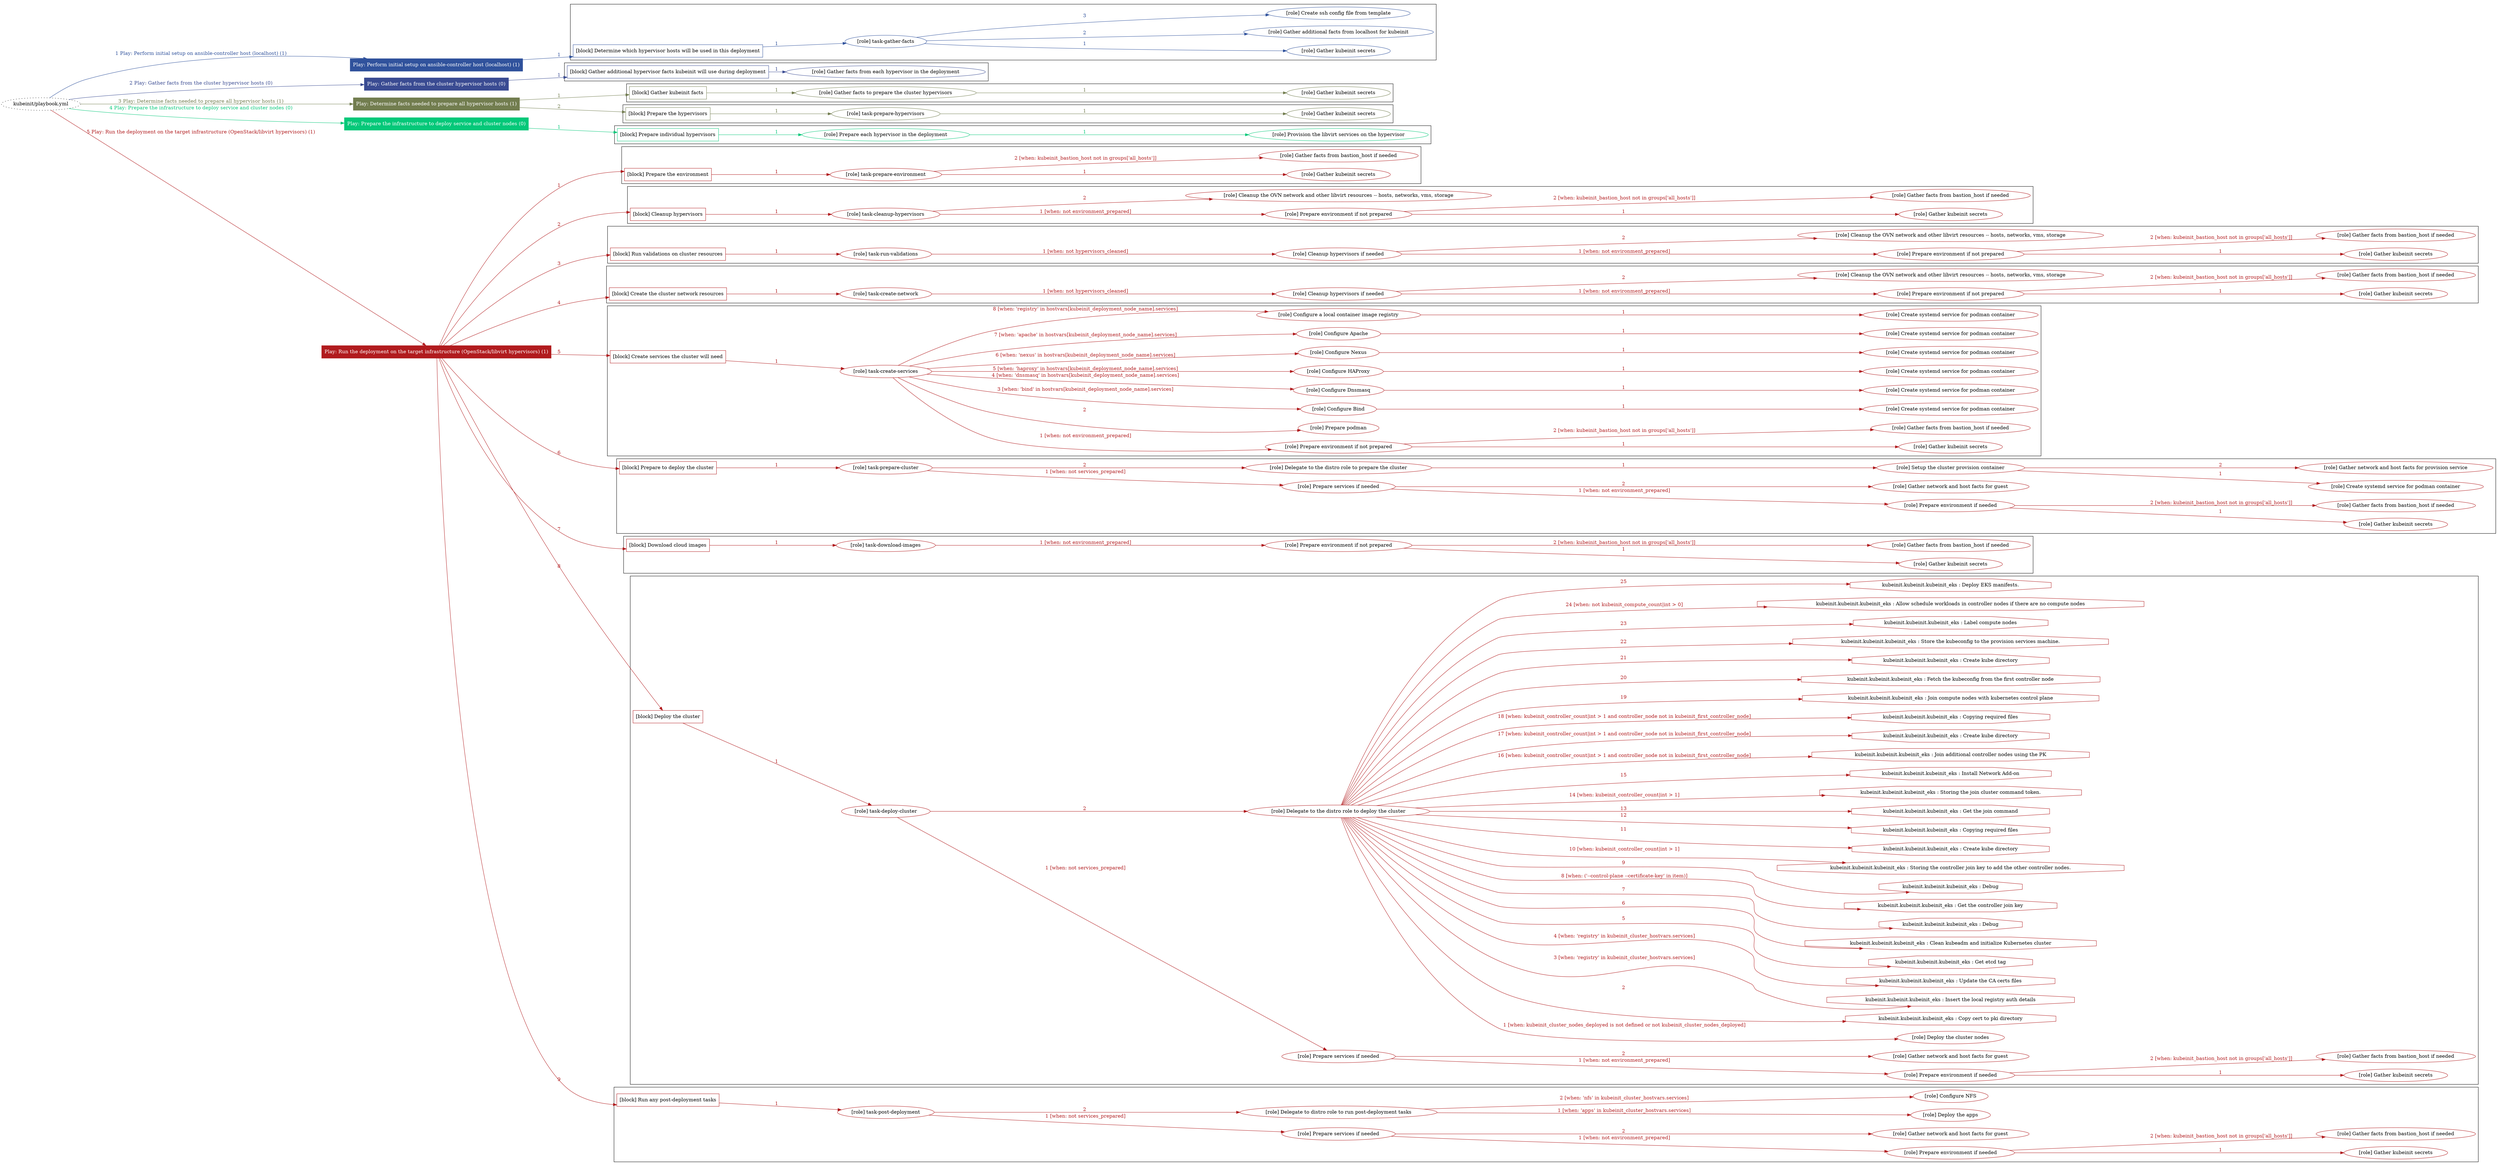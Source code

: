 digraph {
	graph [concentrate=true ordering=in rankdir=LR ratio=fill]
	edge [esep=5 sep=10]
	"kubeinit/playbook.yml" [URL="/home/runner/work/kubeinit/kubeinit/kubeinit/playbook.yml" id=playbook_648c52dd style=dotted]
	"kubeinit/playbook.yml" -> play_3e968a93 [label="1 Play: Perform initial setup on ansible-controller host (localhost) (1)" color="#30529c" fontcolor="#30529c" id=edge_play_3e968a93 labeltooltip="1 Play: Perform initial setup on ansible-controller host (localhost) (1)" tooltip="1 Play: Perform initial setup on ansible-controller host (localhost) (1)"]
	subgraph "Play: Perform initial setup on ansible-controller host (localhost) (1)" {
		play_3e968a93 [label="Play: Perform initial setup on ansible-controller host (localhost) (1)" URL="/home/runner/work/kubeinit/kubeinit/kubeinit/playbook.yml" color="#30529c" fontcolor="#ffffff" id=play_3e968a93 shape=box style=filled tooltip=localhost]
		play_3e968a93 -> block_a059b1d7 [label=1 color="#30529c" fontcolor="#30529c" id=edge_block_a059b1d7 labeltooltip=1 tooltip=1]
		subgraph cluster_block_a059b1d7 {
			block_a059b1d7 [label="[block] Determine which hypervisor hosts will be used in this deployment" URL="/home/runner/work/kubeinit/kubeinit/kubeinit/playbook.yml" color="#30529c" id=block_a059b1d7 labeltooltip="Determine which hypervisor hosts will be used in this deployment" shape=box tooltip="Determine which hypervisor hosts will be used in this deployment"]
			block_a059b1d7 -> role_f5561fc4 [label="1 " color="#30529c" fontcolor="#30529c" id=edge_role_f5561fc4 labeltooltip="1 " tooltip="1 "]
			subgraph "task-gather-facts" {
				role_f5561fc4 [label="[role] task-gather-facts" URL="/home/runner/work/kubeinit/kubeinit/kubeinit/playbook.yml" color="#30529c" id=role_f5561fc4 tooltip="task-gather-facts"]
				role_f5561fc4 -> role_6c4cbac4 [label="1 " color="#30529c" fontcolor="#30529c" id=edge_role_6c4cbac4 labeltooltip="1 " tooltip="1 "]
				subgraph "Gather kubeinit secrets" {
					role_6c4cbac4 [label="[role] Gather kubeinit secrets" URL="/home/runner/.ansible/collections/ansible_collections/kubeinit/kubeinit/roles/kubeinit_prepare/tasks/build_hypervisors_group.yml" color="#30529c" id=role_6c4cbac4 tooltip="Gather kubeinit secrets"]
				}
				role_f5561fc4 -> role_8a854960 [label="2 " color="#30529c" fontcolor="#30529c" id=edge_role_8a854960 labeltooltip="2 " tooltip="2 "]
				subgraph "Gather additional facts from localhost for kubeinit" {
					role_8a854960 [label="[role] Gather additional facts from localhost for kubeinit" URL="/home/runner/.ansible/collections/ansible_collections/kubeinit/kubeinit/roles/kubeinit_prepare/tasks/build_hypervisors_group.yml" color="#30529c" id=role_8a854960 tooltip="Gather additional facts from localhost for kubeinit"]
				}
				role_f5561fc4 -> role_9cb7bd07 [label="3 " color="#30529c" fontcolor="#30529c" id=edge_role_9cb7bd07 labeltooltip="3 " tooltip="3 "]
				subgraph "Create ssh config file from template" {
					role_9cb7bd07 [label="[role] Create ssh config file from template" URL="/home/runner/.ansible/collections/ansible_collections/kubeinit/kubeinit/roles/kubeinit_prepare/tasks/build_hypervisors_group.yml" color="#30529c" id=role_9cb7bd07 tooltip="Create ssh config file from template"]
				}
			}
		}
	}
	"kubeinit/playbook.yml" -> play_f45cb05d [label="2 Play: Gather facts from the cluster hypervisor hosts (0)" color="#3a4b92" fontcolor="#3a4b92" id=edge_play_f45cb05d labeltooltip="2 Play: Gather facts from the cluster hypervisor hosts (0)" tooltip="2 Play: Gather facts from the cluster hypervisor hosts (0)"]
	subgraph "Play: Gather facts from the cluster hypervisor hosts (0)" {
		play_f45cb05d [label="Play: Gather facts from the cluster hypervisor hosts (0)" URL="/home/runner/work/kubeinit/kubeinit/kubeinit/playbook.yml" color="#3a4b92" fontcolor="#ffffff" id=play_f45cb05d shape=box style=filled tooltip="Play: Gather facts from the cluster hypervisor hosts (0)"]
		play_f45cb05d -> block_d6d984f5 [label=1 color="#3a4b92" fontcolor="#3a4b92" id=edge_block_d6d984f5 labeltooltip=1 tooltip=1]
		subgraph cluster_block_d6d984f5 {
			block_d6d984f5 [label="[block] Gather additional hypervisor facts kubeinit will use during deployment" URL="/home/runner/work/kubeinit/kubeinit/kubeinit/playbook.yml" color="#3a4b92" id=block_d6d984f5 labeltooltip="Gather additional hypervisor facts kubeinit will use during deployment" shape=box tooltip="Gather additional hypervisor facts kubeinit will use during deployment"]
			block_d6d984f5 -> role_3fee5116 [label="1 " color="#3a4b92" fontcolor="#3a4b92" id=edge_role_3fee5116 labeltooltip="1 " tooltip="1 "]
			subgraph "Gather facts from each hypervisor in the deployment" {
				role_3fee5116 [label="[role] Gather facts from each hypervisor in the deployment" URL="/home/runner/work/kubeinit/kubeinit/kubeinit/playbook.yml" color="#3a4b92" id=role_3fee5116 tooltip="Gather facts from each hypervisor in the deployment"]
			}
		}
	}
	"kubeinit/playbook.yml" -> play_d1d32fbc [label="3 Play: Determine facts needed to prepare all hypervisor hosts (1)" color="#727d4f" fontcolor="#727d4f" id=edge_play_d1d32fbc labeltooltip="3 Play: Determine facts needed to prepare all hypervisor hosts (1)" tooltip="3 Play: Determine facts needed to prepare all hypervisor hosts (1)"]
	subgraph "Play: Determine facts needed to prepare all hypervisor hosts (1)" {
		play_d1d32fbc [label="Play: Determine facts needed to prepare all hypervisor hosts (1)" URL="/home/runner/work/kubeinit/kubeinit/kubeinit/playbook.yml" color="#727d4f" fontcolor="#ffffff" id=play_d1d32fbc shape=box style=filled tooltip=localhost]
		play_d1d32fbc -> block_be61315d [label=1 color="#727d4f" fontcolor="#727d4f" id=edge_block_be61315d labeltooltip=1 tooltip=1]
		subgraph cluster_block_be61315d {
			block_be61315d [label="[block] Gather kubeinit facts" URL="/home/runner/work/kubeinit/kubeinit/kubeinit/playbook.yml" color="#727d4f" id=block_be61315d labeltooltip="Gather kubeinit facts" shape=box tooltip="Gather kubeinit facts"]
			block_be61315d -> role_5193002e [label="1 " color="#727d4f" fontcolor="#727d4f" id=edge_role_5193002e labeltooltip="1 " tooltip="1 "]
			subgraph "Gather facts to prepare the cluster hypervisors" {
				role_5193002e [label="[role] Gather facts to prepare the cluster hypervisors" URL="/home/runner/work/kubeinit/kubeinit/kubeinit/playbook.yml" color="#727d4f" id=role_5193002e tooltip="Gather facts to prepare the cluster hypervisors"]
				role_5193002e -> role_afec6cd1 [label="1 " color="#727d4f" fontcolor="#727d4f" id=edge_role_afec6cd1 labeltooltip="1 " tooltip="1 "]
				subgraph "Gather kubeinit secrets" {
					role_afec6cd1 [label="[role] Gather kubeinit secrets" URL="/home/runner/.ansible/collections/ansible_collections/kubeinit/kubeinit/roles/kubeinit_prepare/tasks/gather_kubeinit_facts.yml" color="#727d4f" id=role_afec6cd1 tooltip="Gather kubeinit secrets"]
				}
			}
		}
		play_d1d32fbc -> block_2d6a2eb8 [label=2 color="#727d4f" fontcolor="#727d4f" id=edge_block_2d6a2eb8 labeltooltip=2 tooltip=2]
		subgraph cluster_block_2d6a2eb8 {
			block_2d6a2eb8 [label="[block] Prepare the hypervisors" URL="/home/runner/work/kubeinit/kubeinit/kubeinit/playbook.yml" color="#727d4f" id=block_2d6a2eb8 labeltooltip="Prepare the hypervisors" shape=box tooltip="Prepare the hypervisors"]
			block_2d6a2eb8 -> role_247fb49b [label="1 " color="#727d4f" fontcolor="#727d4f" id=edge_role_247fb49b labeltooltip="1 " tooltip="1 "]
			subgraph "task-prepare-hypervisors" {
				role_247fb49b [label="[role] task-prepare-hypervisors" URL="/home/runner/work/kubeinit/kubeinit/kubeinit/playbook.yml" color="#727d4f" id=role_247fb49b tooltip="task-prepare-hypervisors"]
				role_247fb49b -> role_2c8b03c6 [label="1 " color="#727d4f" fontcolor="#727d4f" id=edge_role_2c8b03c6 labeltooltip="1 " tooltip="1 "]
				subgraph "Gather kubeinit secrets" {
					role_2c8b03c6 [label="[role] Gather kubeinit secrets" URL="/home/runner/.ansible/collections/ansible_collections/kubeinit/kubeinit/roles/kubeinit_prepare/tasks/gather_kubeinit_facts.yml" color="#727d4f" id=role_2c8b03c6 tooltip="Gather kubeinit secrets"]
				}
			}
		}
	}
	"kubeinit/playbook.yml" -> play_5ec3b018 [label="4 Play: Prepare the infrastructure to deploy service and cluster nodes (0)" color="#04c879" fontcolor="#04c879" id=edge_play_5ec3b018 labeltooltip="4 Play: Prepare the infrastructure to deploy service and cluster nodes (0)" tooltip="4 Play: Prepare the infrastructure to deploy service and cluster nodes (0)"]
	subgraph "Play: Prepare the infrastructure to deploy service and cluster nodes (0)" {
		play_5ec3b018 [label="Play: Prepare the infrastructure to deploy service and cluster nodes (0)" URL="/home/runner/work/kubeinit/kubeinit/kubeinit/playbook.yml" color="#04c879" fontcolor="#ffffff" id=play_5ec3b018 shape=box style=filled tooltip="Play: Prepare the infrastructure to deploy service and cluster nodes (0)"]
		play_5ec3b018 -> block_ee977018 [label=1 color="#04c879" fontcolor="#04c879" id=edge_block_ee977018 labeltooltip=1 tooltip=1]
		subgraph cluster_block_ee977018 {
			block_ee977018 [label="[block] Prepare individual hypervisors" URL="/home/runner/work/kubeinit/kubeinit/kubeinit/playbook.yml" color="#04c879" id=block_ee977018 labeltooltip="Prepare individual hypervisors" shape=box tooltip="Prepare individual hypervisors"]
			block_ee977018 -> role_5818b467 [label="1 " color="#04c879" fontcolor="#04c879" id=edge_role_5818b467 labeltooltip="1 " tooltip="1 "]
			subgraph "Prepare each hypervisor in the deployment" {
				role_5818b467 [label="[role] Prepare each hypervisor in the deployment" URL="/home/runner/work/kubeinit/kubeinit/kubeinit/playbook.yml" color="#04c879" id=role_5818b467 tooltip="Prepare each hypervisor in the deployment"]
				role_5818b467 -> role_b7e02420 [label="1 " color="#04c879" fontcolor="#04c879" id=edge_role_b7e02420 labeltooltip="1 " tooltip="1 "]
				subgraph "Provision the libvirt services on the hypervisor" {
					role_b7e02420 [label="[role] Provision the libvirt services on the hypervisor" URL="/home/runner/.ansible/collections/ansible_collections/kubeinit/kubeinit/roles/kubeinit_prepare/tasks/prepare_hypervisor.yml" color="#04c879" id=role_b7e02420 tooltip="Provision the libvirt services on the hypervisor"]
				}
			}
		}
	}
	"kubeinit/playbook.yml" -> play_bd58770d [label="5 Play: Run the deployment on the target infrastructure (OpenStack/libvirt hypervisors) (1)" color="#b11b1e" fontcolor="#b11b1e" id=edge_play_bd58770d labeltooltip="5 Play: Run the deployment on the target infrastructure (OpenStack/libvirt hypervisors) (1)" tooltip="5 Play: Run the deployment on the target infrastructure (OpenStack/libvirt hypervisors) (1)"]
	subgraph "Play: Run the deployment on the target infrastructure (OpenStack/libvirt hypervisors) (1)" {
		play_bd58770d [label="Play: Run the deployment on the target infrastructure (OpenStack/libvirt hypervisors) (1)" URL="/home/runner/work/kubeinit/kubeinit/kubeinit/playbook.yml" color="#b11b1e" fontcolor="#ffffff" id=play_bd58770d shape=box style=filled tooltip=localhost]
		play_bd58770d -> block_4cc7535f [label=1 color="#b11b1e" fontcolor="#b11b1e" id=edge_block_4cc7535f labeltooltip=1 tooltip=1]
		subgraph cluster_block_4cc7535f {
			block_4cc7535f [label="[block] Prepare the environment" URL="/home/runner/work/kubeinit/kubeinit/kubeinit/playbook.yml" color="#b11b1e" id=block_4cc7535f labeltooltip="Prepare the environment" shape=box tooltip="Prepare the environment"]
			block_4cc7535f -> role_09d0bfef [label="1 " color="#b11b1e" fontcolor="#b11b1e" id=edge_role_09d0bfef labeltooltip="1 " tooltip="1 "]
			subgraph "task-prepare-environment" {
				role_09d0bfef [label="[role] task-prepare-environment" URL="/home/runner/work/kubeinit/kubeinit/kubeinit/playbook.yml" color="#b11b1e" id=role_09d0bfef tooltip="task-prepare-environment"]
				role_09d0bfef -> role_da39b88f [label="1 " color="#b11b1e" fontcolor="#b11b1e" id=edge_role_da39b88f labeltooltip="1 " tooltip="1 "]
				subgraph "Gather kubeinit secrets" {
					role_da39b88f [label="[role] Gather kubeinit secrets" URL="/home/runner/.ansible/collections/ansible_collections/kubeinit/kubeinit/roles/kubeinit_prepare/tasks/gather_kubeinit_facts.yml" color="#b11b1e" id=role_da39b88f tooltip="Gather kubeinit secrets"]
				}
				role_09d0bfef -> role_f8bdfa93 [label="2 [when: kubeinit_bastion_host not in groups['all_hosts']]" color="#b11b1e" fontcolor="#b11b1e" id=edge_role_f8bdfa93 labeltooltip="2 [when: kubeinit_bastion_host not in groups['all_hosts']]" tooltip="2 [when: kubeinit_bastion_host not in groups['all_hosts']]"]
				subgraph "Gather facts from bastion_host if needed" {
					role_f8bdfa93 [label="[role] Gather facts from bastion_host if needed" URL="/home/runner/.ansible/collections/ansible_collections/kubeinit/kubeinit/roles/kubeinit_prepare/tasks/main.yml" color="#b11b1e" id=role_f8bdfa93 tooltip="Gather facts from bastion_host if needed"]
				}
			}
		}
		play_bd58770d -> block_2499bfda [label=2 color="#b11b1e" fontcolor="#b11b1e" id=edge_block_2499bfda labeltooltip=2 tooltip=2]
		subgraph cluster_block_2499bfda {
			block_2499bfda [label="[block] Cleanup hypervisors" URL="/home/runner/work/kubeinit/kubeinit/kubeinit/playbook.yml" color="#b11b1e" id=block_2499bfda labeltooltip="Cleanup hypervisors" shape=box tooltip="Cleanup hypervisors"]
			block_2499bfda -> role_8d471ab8 [label="1 " color="#b11b1e" fontcolor="#b11b1e" id=edge_role_8d471ab8 labeltooltip="1 " tooltip="1 "]
			subgraph "task-cleanup-hypervisors" {
				role_8d471ab8 [label="[role] task-cleanup-hypervisors" URL="/home/runner/work/kubeinit/kubeinit/kubeinit/playbook.yml" color="#b11b1e" id=role_8d471ab8 tooltip="task-cleanup-hypervisors"]
				role_8d471ab8 -> role_9cd04153 [label="1 [when: not environment_prepared]" color="#b11b1e" fontcolor="#b11b1e" id=edge_role_9cd04153 labeltooltip="1 [when: not environment_prepared]" tooltip="1 [when: not environment_prepared]"]
				subgraph "Prepare environment if not prepared" {
					role_9cd04153 [label="[role] Prepare environment if not prepared" URL="/home/runner/.ansible/collections/ansible_collections/kubeinit/kubeinit/roles/kubeinit_libvirt/tasks/cleanup_hypervisors.yml" color="#b11b1e" id=role_9cd04153 tooltip="Prepare environment if not prepared"]
					role_9cd04153 -> role_3b3aa3d0 [label="1 " color="#b11b1e" fontcolor="#b11b1e" id=edge_role_3b3aa3d0 labeltooltip="1 " tooltip="1 "]
					subgraph "Gather kubeinit secrets" {
						role_3b3aa3d0 [label="[role] Gather kubeinit secrets" URL="/home/runner/.ansible/collections/ansible_collections/kubeinit/kubeinit/roles/kubeinit_prepare/tasks/gather_kubeinit_facts.yml" color="#b11b1e" id=role_3b3aa3d0 tooltip="Gather kubeinit secrets"]
					}
					role_9cd04153 -> role_8de5f1b0 [label="2 [when: kubeinit_bastion_host not in groups['all_hosts']]" color="#b11b1e" fontcolor="#b11b1e" id=edge_role_8de5f1b0 labeltooltip="2 [when: kubeinit_bastion_host not in groups['all_hosts']]" tooltip="2 [when: kubeinit_bastion_host not in groups['all_hosts']]"]
					subgraph "Gather facts from bastion_host if needed" {
						role_8de5f1b0 [label="[role] Gather facts from bastion_host if needed" URL="/home/runner/.ansible/collections/ansible_collections/kubeinit/kubeinit/roles/kubeinit_prepare/tasks/main.yml" color="#b11b1e" id=role_8de5f1b0 tooltip="Gather facts from bastion_host if needed"]
					}
				}
				role_8d471ab8 -> role_659cc31c [label="2 " color="#b11b1e" fontcolor="#b11b1e" id=edge_role_659cc31c labeltooltip="2 " tooltip="2 "]
				subgraph "Cleanup the OVN network and other libvirt resources -- hosts, networks, vms, storage" {
					role_659cc31c [label="[role] Cleanup the OVN network and other libvirt resources -- hosts, networks, vms, storage" URL="/home/runner/.ansible/collections/ansible_collections/kubeinit/kubeinit/roles/kubeinit_libvirt/tasks/cleanup_hypervisors.yml" color="#b11b1e" id=role_659cc31c tooltip="Cleanup the OVN network and other libvirt resources -- hosts, networks, vms, storage"]
				}
			}
		}
		play_bd58770d -> block_87b790fb [label=3 color="#b11b1e" fontcolor="#b11b1e" id=edge_block_87b790fb labeltooltip=3 tooltip=3]
		subgraph cluster_block_87b790fb {
			block_87b790fb [label="[block] Run validations on cluster resources" URL="/home/runner/work/kubeinit/kubeinit/kubeinit/playbook.yml" color="#b11b1e" id=block_87b790fb labeltooltip="Run validations on cluster resources" shape=box tooltip="Run validations on cluster resources"]
			block_87b790fb -> role_f54a7cd5 [label="1 " color="#b11b1e" fontcolor="#b11b1e" id=edge_role_f54a7cd5 labeltooltip="1 " tooltip="1 "]
			subgraph "task-run-validations" {
				role_f54a7cd5 [label="[role] task-run-validations" URL="/home/runner/work/kubeinit/kubeinit/kubeinit/playbook.yml" color="#b11b1e" id=role_f54a7cd5 tooltip="task-run-validations"]
				role_f54a7cd5 -> role_3b19fc61 [label="1 [when: not hypervisors_cleaned]" color="#b11b1e" fontcolor="#b11b1e" id=edge_role_3b19fc61 labeltooltip="1 [when: not hypervisors_cleaned]" tooltip="1 [when: not hypervisors_cleaned]"]
				subgraph "Cleanup hypervisors if needed" {
					role_3b19fc61 [label="[role] Cleanup hypervisors if needed" URL="/home/runner/.ansible/collections/ansible_collections/kubeinit/kubeinit/roles/kubeinit_validations/tasks/main.yml" color="#b11b1e" id=role_3b19fc61 tooltip="Cleanup hypervisors if needed"]
					role_3b19fc61 -> role_abd1adda [label="1 [when: not environment_prepared]" color="#b11b1e" fontcolor="#b11b1e" id=edge_role_abd1adda labeltooltip="1 [when: not environment_prepared]" tooltip="1 [when: not environment_prepared]"]
					subgraph "Prepare environment if not prepared" {
						role_abd1adda [label="[role] Prepare environment if not prepared" URL="/home/runner/.ansible/collections/ansible_collections/kubeinit/kubeinit/roles/kubeinit_libvirt/tasks/cleanup_hypervisors.yml" color="#b11b1e" id=role_abd1adda tooltip="Prepare environment if not prepared"]
						role_abd1adda -> role_96f9354e [label="1 " color="#b11b1e" fontcolor="#b11b1e" id=edge_role_96f9354e labeltooltip="1 " tooltip="1 "]
						subgraph "Gather kubeinit secrets" {
							role_96f9354e [label="[role] Gather kubeinit secrets" URL="/home/runner/.ansible/collections/ansible_collections/kubeinit/kubeinit/roles/kubeinit_prepare/tasks/gather_kubeinit_facts.yml" color="#b11b1e" id=role_96f9354e tooltip="Gather kubeinit secrets"]
						}
						role_abd1adda -> role_c2691da0 [label="2 [when: kubeinit_bastion_host not in groups['all_hosts']]" color="#b11b1e" fontcolor="#b11b1e" id=edge_role_c2691da0 labeltooltip="2 [when: kubeinit_bastion_host not in groups['all_hosts']]" tooltip="2 [when: kubeinit_bastion_host not in groups['all_hosts']]"]
						subgraph "Gather facts from bastion_host if needed" {
							role_c2691da0 [label="[role] Gather facts from bastion_host if needed" URL="/home/runner/.ansible/collections/ansible_collections/kubeinit/kubeinit/roles/kubeinit_prepare/tasks/main.yml" color="#b11b1e" id=role_c2691da0 tooltip="Gather facts from bastion_host if needed"]
						}
					}
					role_3b19fc61 -> role_c67fca6e [label="2 " color="#b11b1e" fontcolor="#b11b1e" id=edge_role_c67fca6e labeltooltip="2 " tooltip="2 "]
					subgraph "Cleanup the OVN network and other libvirt resources -- hosts, networks, vms, storage" {
						role_c67fca6e [label="[role] Cleanup the OVN network and other libvirt resources -- hosts, networks, vms, storage" URL="/home/runner/.ansible/collections/ansible_collections/kubeinit/kubeinit/roles/kubeinit_libvirt/tasks/cleanup_hypervisors.yml" color="#b11b1e" id=role_c67fca6e tooltip="Cleanup the OVN network and other libvirt resources -- hosts, networks, vms, storage"]
					}
				}
			}
		}
		play_bd58770d -> block_49a27e79 [label=4 color="#b11b1e" fontcolor="#b11b1e" id=edge_block_49a27e79 labeltooltip=4 tooltip=4]
		subgraph cluster_block_49a27e79 {
			block_49a27e79 [label="[block] Create the cluster network resources" URL="/home/runner/work/kubeinit/kubeinit/kubeinit/playbook.yml" color="#b11b1e" id=block_49a27e79 labeltooltip="Create the cluster network resources" shape=box tooltip="Create the cluster network resources"]
			block_49a27e79 -> role_8c40d84d [label="1 " color="#b11b1e" fontcolor="#b11b1e" id=edge_role_8c40d84d labeltooltip="1 " tooltip="1 "]
			subgraph "task-create-network" {
				role_8c40d84d [label="[role] task-create-network" URL="/home/runner/work/kubeinit/kubeinit/kubeinit/playbook.yml" color="#b11b1e" id=role_8c40d84d tooltip="task-create-network"]
				role_8c40d84d -> role_70d8c822 [label="1 [when: not hypervisors_cleaned]" color="#b11b1e" fontcolor="#b11b1e" id=edge_role_70d8c822 labeltooltip="1 [when: not hypervisors_cleaned]" tooltip="1 [when: not hypervisors_cleaned]"]
				subgraph "Cleanup hypervisors if needed" {
					role_70d8c822 [label="[role] Cleanup hypervisors if needed" URL="/home/runner/.ansible/collections/ansible_collections/kubeinit/kubeinit/roles/kubeinit_libvirt/tasks/create_network.yml" color="#b11b1e" id=role_70d8c822 tooltip="Cleanup hypervisors if needed"]
					role_70d8c822 -> role_45a68d2f [label="1 [when: not environment_prepared]" color="#b11b1e" fontcolor="#b11b1e" id=edge_role_45a68d2f labeltooltip="1 [when: not environment_prepared]" tooltip="1 [when: not environment_prepared]"]
					subgraph "Prepare environment if not prepared" {
						role_45a68d2f [label="[role] Prepare environment if not prepared" URL="/home/runner/.ansible/collections/ansible_collections/kubeinit/kubeinit/roles/kubeinit_libvirt/tasks/cleanup_hypervisors.yml" color="#b11b1e" id=role_45a68d2f tooltip="Prepare environment if not prepared"]
						role_45a68d2f -> role_6269de0e [label="1 " color="#b11b1e" fontcolor="#b11b1e" id=edge_role_6269de0e labeltooltip="1 " tooltip="1 "]
						subgraph "Gather kubeinit secrets" {
							role_6269de0e [label="[role] Gather kubeinit secrets" URL="/home/runner/.ansible/collections/ansible_collections/kubeinit/kubeinit/roles/kubeinit_prepare/tasks/gather_kubeinit_facts.yml" color="#b11b1e" id=role_6269de0e tooltip="Gather kubeinit secrets"]
						}
						role_45a68d2f -> role_d1e81fb1 [label="2 [when: kubeinit_bastion_host not in groups['all_hosts']]" color="#b11b1e" fontcolor="#b11b1e" id=edge_role_d1e81fb1 labeltooltip="2 [when: kubeinit_bastion_host not in groups['all_hosts']]" tooltip="2 [when: kubeinit_bastion_host not in groups['all_hosts']]"]
						subgraph "Gather facts from bastion_host if needed" {
							role_d1e81fb1 [label="[role] Gather facts from bastion_host if needed" URL="/home/runner/.ansible/collections/ansible_collections/kubeinit/kubeinit/roles/kubeinit_prepare/tasks/main.yml" color="#b11b1e" id=role_d1e81fb1 tooltip="Gather facts from bastion_host if needed"]
						}
					}
					role_70d8c822 -> role_00e9a4c3 [label="2 " color="#b11b1e" fontcolor="#b11b1e" id=edge_role_00e9a4c3 labeltooltip="2 " tooltip="2 "]
					subgraph "Cleanup the OVN network and other libvirt resources -- hosts, networks, vms, storage" {
						role_00e9a4c3 [label="[role] Cleanup the OVN network and other libvirt resources -- hosts, networks, vms, storage" URL="/home/runner/.ansible/collections/ansible_collections/kubeinit/kubeinit/roles/kubeinit_libvirt/tasks/cleanup_hypervisors.yml" color="#b11b1e" id=role_00e9a4c3 tooltip="Cleanup the OVN network and other libvirt resources -- hosts, networks, vms, storage"]
					}
				}
			}
		}
		play_bd58770d -> block_ae78765f [label=5 color="#b11b1e" fontcolor="#b11b1e" id=edge_block_ae78765f labeltooltip=5 tooltip=5]
		subgraph cluster_block_ae78765f {
			block_ae78765f [label="[block] Create services the cluster will need" URL="/home/runner/work/kubeinit/kubeinit/kubeinit/playbook.yml" color="#b11b1e" id=block_ae78765f labeltooltip="Create services the cluster will need" shape=box tooltip="Create services the cluster will need"]
			block_ae78765f -> role_a62a8ad0 [label="1 " color="#b11b1e" fontcolor="#b11b1e" id=edge_role_a62a8ad0 labeltooltip="1 " tooltip="1 "]
			subgraph "task-create-services" {
				role_a62a8ad0 [label="[role] task-create-services" URL="/home/runner/work/kubeinit/kubeinit/kubeinit/playbook.yml" color="#b11b1e" id=role_a62a8ad0 tooltip="task-create-services"]
				role_a62a8ad0 -> role_3a61eca5 [label="1 [when: not environment_prepared]" color="#b11b1e" fontcolor="#b11b1e" id=edge_role_3a61eca5 labeltooltip="1 [when: not environment_prepared]" tooltip="1 [when: not environment_prepared]"]
				subgraph "Prepare environment if not prepared" {
					role_3a61eca5 [label="[role] Prepare environment if not prepared" URL="/home/runner/.ansible/collections/ansible_collections/kubeinit/kubeinit/roles/kubeinit_services/tasks/main.yml" color="#b11b1e" id=role_3a61eca5 tooltip="Prepare environment if not prepared"]
					role_3a61eca5 -> role_18ef5167 [label="1 " color="#b11b1e" fontcolor="#b11b1e" id=edge_role_18ef5167 labeltooltip="1 " tooltip="1 "]
					subgraph "Gather kubeinit secrets" {
						role_18ef5167 [label="[role] Gather kubeinit secrets" URL="/home/runner/.ansible/collections/ansible_collections/kubeinit/kubeinit/roles/kubeinit_prepare/tasks/gather_kubeinit_facts.yml" color="#b11b1e" id=role_18ef5167 tooltip="Gather kubeinit secrets"]
					}
					role_3a61eca5 -> role_1edb34d2 [label="2 [when: kubeinit_bastion_host not in groups['all_hosts']]" color="#b11b1e" fontcolor="#b11b1e" id=edge_role_1edb34d2 labeltooltip="2 [when: kubeinit_bastion_host not in groups['all_hosts']]" tooltip="2 [when: kubeinit_bastion_host not in groups['all_hosts']]"]
					subgraph "Gather facts from bastion_host if needed" {
						role_1edb34d2 [label="[role] Gather facts from bastion_host if needed" URL="/home/runner/.ansible/collections/ansible_collections/kubeinit/kubeinit/roles/kubeinit_prepare/tasks/main.yml" color="#b11b1e" id=role_1edb34d2 tooltip="Gather facts from bastion_host if needed"]
					}
				}
				role_a62a8ad0 -> role_5ca2b56b [label="2 " color="#b11b1e" fontcolor="#b11b1e" id=edge_role_5ca2b56b labeltooltip="2 " tooltip="2 "]
				subgraph "Prepare podman" {
					role_5ca2b56b [label="[role] Prepare podman" URL="/home/runner/.ansible/collections/ansible_collections/kubeinit/kubeinit/roles/kubeinit_services/tasks/00_create_service_pod.yml" color="#b11b1e" id=role_5ca2b56b tooltip="Prepare podman"]
				}
				role_a62a8ad0 -> role_5bc03790 [label="3 [when: 'bind' in hostvars[kubeinit_deployment_node_name].services]" color="#b11b1e" fontcolor="#b11b1e" id=edge_role_5bc03790 labeltooltip="3 [when: 'bind' in hostvars[kubeinit_deployment_node_name].services]" tooltip="3 [when: 'bind' in hostvars[kubeinit_deployment_node_name].services]"]
				subgraph "Configure Bind" {
					role_5bc03790 [label="[role] Configure Bind" URL="/home/runner/.ansible/collections/ansible_collections/kubeinit/kubeinit/roles/kubeinit_services/tasks/start_services_containers.yml" color="#b11b1e" id=role_5bc03790 tooltip="Configure Bind"]
					role_5bc03790 -> role_aa1d9d9e [label="1 " color="#b11b1e" fontcolor="#b11b1e" id=edge_role_aa1d9d9e labeltooltip="1 " tooltip="1 "]
					subgraph "Create systemd service for podman container" {
						role_aa1d9d9e [label="[role] Create systemd service for podman container" URL="/home/runner/.ansible/collections/ansible_collections/kubeinit/kubeinit/roles/kubeinit_bind/tasks/main.yml" color="#b11b1e" id=role_aa1d9d9e tooltip="Create systemd service for podman container"]
					}
				}
				role_a62a8ad0 -> role_99463579 [label="4 [when: 'dnsmasq' in hostvars[kubeinit_deployment_node_name].services]" color="#b11b1e" fontcolor="#b11b1e" id=edge_role_99463579 labeltooltip="4 [when: 'dnsmasq' in hostvars[kubeinit_deployment_node_name].services]" tooltip="4 [when: 'dnsmasq' in hostvars[kubeinit_deployment_node_name].services]"]
				subgraph "Configure Dnsmasq" {
					role_99463579 [label="[role] Configure Dnsmasq" URL="/home/runner/.ansible/collections/ansible_collections/kubeinit/kubeinit/roles/kubeinit_services/tasks/start_services_containers.yml" color="#b11b1e" id=role_99463579 tooltip="Configure Dnsmasq"]
					role_99463579 -> role_38ee4c84 [label="1 " color="#b11b1e" fontcolor="#b11b1e" id=edge_role_38ee4c84 labeltooltip="1 " tooltip="1 "]
					subgraph "Create systemd service for podman container" {
						role_38ee4c84 [label="[role] Create systemd service for podman container" URL="/home/runner/.ansible/collections/ansible_collections/kubeinit/kubeinit/roles/kubeinit_dnsmasq/tasks/main.yml" color="#b11b1e" id=role_38ee4c84 tooltip="Create systemd service for podman container"]
					}
				}
				role_a62a8ad0 -> role_6a2fe02d [label="5 [when: 'haproxy' in hostvars[kubeinit_deployment_node_name].services]" color="#b11b1e" fontcolor="#b11b1e" id=edge_role_6a2fe02d labeltooltip="5 [when: 'haproxy' in hostvars[kubeinit_deployment_node_name].services]" tooltip="5 [when: 'haproxy' in hostvars[kubeinit_deployment_node_name].services]"]
				subgraph "Configure HAProxy" {
					role_6a2fe02d [label="[role] Configure HAProxy" URL="/home/runner/.ansible/collections/ansible_collections/kubeinit/kubeinit/roles/kubeinit_services/tasks/start_services_containers.yml" color="#b11b1e" id=role_6a2fe02d tooltip="Configure HAProxy"]
					role_6a2fe02d -> role_bda2804e [label="1 " color="#b11b1e" fontcolor="#b11b1e" id=edge_role_bda2804e labeltooltip="1 " tooltip="1 "]
					subgraph "Create systemd service for podman container" {
						role_bda2804e [label="[role] Create systemd service for podman container" URL="/home/runner/.ansible/collections/ansible_collections/kubeinit/kubeinit/roles/kubeinit_haproxy/tasks/main.yml" color="#b11b1e" id=role_bda2804e tooltip="Create systemd service for podman container"]
					}
				}
				role_a62a8ad0 -> role_94fe98a3 [label="6 [when: 'nexus' in hostvars[kubeinit_deployment_node_name].services]" color="#b11b1e" fontcolor="#b11b1e" id=edge_role_94fe98a3 labeltooltip="6 [when: 'nexus' in hostvars[kubeinit_deployment_node_name].services]" tooltip="6 [when: 'nexus' in hostvars[kubeinit_deployment_node_name].services]"]
				subgraph "Configure Nexus" {
					role_94fe98a3 [label="[role] Configure Nexus" URL="/home/runner/.ansible/collections/ansible_collections/kubeinit/kubeinit/roles/kubeinit_services/tasks/start_services_containers.yml" color="#b11b1e" id=role_94fe98a3 tooltip="Configure Nexus"]
					role_94fe98a3 -> role_bb6f0c9c [label="1 " color="#b11b1e" fontcolor="#b11b1e" id=edge_role_bb6f0c9c labeltooltip="1 " tooltip="1 "]
					subgraph "Create systemd service for podman container" {
						role_bb6f0c9c [label="[role] Create systemd service for podman container" URL="/home/runner/.ansible/collections/ansible_collections/kubeinit/kubeinit/roles/kubeinit_nexus/tasks/main.yml" color="#b11b1e" id=role_bb6f0c9c tooltip="Create systemd service for podman container"]
					}
				}
				role_a62a8ad0 -> role_681434a3 [label="7 [when: 'apache' in hostvars[kubeinit_deployment_node_name].services]" color="#b11b1e" fontcolor="#b11b1e" id=edge_role_681434a3 labeltooltip="7 [when: 'apache' in hostvars[kubeinit_deployment_node_name].services]" tooltip="7 [when: 'apache' in hostvars[kubeinit_deployment_node_name].services]"]
				subgraph "Configure Apache" {
					role_681434a3 [label="[role] Configure Apache" URL="/home/runner/.ansible/collections/ansible_collections/kubeinit/kubeinit/roles/kubeinit_services/tasks/start_services_containers.yml" color="#b11b1e" id=role_681434a3 tooltip="Configure Apache"]
					role_681434a3 -> role_24954236 [label="1 " color="#b11b1e" fontcolor="#b11b1e" id=edge_role_24954236 labeltooltip="1 " tooltip="1 "]
					subgraph "Create systemd service for podman container" {
						role_24954236 [label="[role] Create systemd service for podman container" URL="/home/runner/.ansible/collections/ansible_collections/kubeinit/kubeinit/roles/kubeinit_apache/tasks/main.yml" color="#b11b1e" id=role_24954236 tooltip="Create systemd service for podman container"]
					}
				}
				role_a62a8ad0 -> role_0002999a [label="8 [when: 'registry' in hostvars[kubeinit_deployment_node_name].services]" color="#b11b1e" fontcolor="#b11b1e" id=edge_role_0002999a labeltooltip="8 [when: 'registry' in hostvars[kubeinit_deployment_node_name].services]" tooltip="8 [when: 'registry' in hostvars[kubeinit_deployment_node_name].services]"]
				subgraph "Configure a local container image registry" {
					role_0002999a [label="[role] Configure a local container image registry" URL="/home/runner/.ansible/collections/ansible_collections/kubeinit/kubeinit/roles/kubeinit_services/tasks/start_services_containers.yml" color="#b11b1e" id=role_0002999a tooltip="Configure a local container image registry"]
					role_0002999a -> role_b8c45c88 [label="1 " color="#b11b1e" fontcolor="#b11b1e" id=edge_role_b8c45c88 labeltooltip="1 " tooltip="1 "]
					subgraph "Create systemd service for podman container" {
						role_b8c45c88 [label="[role] Create systemd service for podman container" URL="/home/runner/.ansible/collections/ansible_collections/kubeinit/kubeinit/roles/kubeinit_registry/tasks/main.yml" color="#b11b1e" id=role_b8c45c88 tooltip="Create systemd service for podman container"]
					}
				}
			}
		}
		play_bd58770d -> block_f5e0d733 [label=6 color="#b11b1e" fontcolor="#b11b1e" id=edge_block_f5e0d733 labeltooltip=6 tooltip=6]
		subgraph cluster_block_f5e0d733 {
			block_f5e0d733 [label="[block] Prepare to deploy the cluster" URL="/home/runner/work/kubeinit/kubeinit/kubeinit/playbook.yml" color="#b11b1e" id=block_f5e0d733 labeltooltip="Prepare to deploy the cluster" shape=box tooltip="Prepare to deploy the cluster"]
			block_f5e0d733 -> role_6d8a674e [label="1 " color="#b11b1e" fontcolor="#b11b1e" id=edge_role_6d8a674e labeltooltip="1 " tooltip="1 "]
			subgraph "task-prepare-cluster" {
				role_6d8a674e [label="[role] task-prepare-cluster" URL="/home/runner/work/kubeinit/kubeinit/kubeinit/playbook.yml" color="#b11b1e" id=role_6d8a674e tooltip="task-prepare-cluster"]
				role_6d8a674e -> role_48be208f [label="1 [when: not services_prepared]" color="#b11b1e" fontcolor="#b11b1e" id=edge_role_48be208f labeltooltip="1 [when: not services_prepared]" tooltip="1 [when: not services_prepared]"]
				subgraph "Prepare services if needed" {
					role_48be208f [label="[role] Prepare services if needed" URL="/home/runner/.ansible/collections/ansible_collections/kubeinit/kubeinit/roles/kubeinit_prepare/tasks/prepare_cluster.yml" color="#b11b1e" id=role_48be208f tooltip="Prepare services if needed"]
					role_48be208f -> role_c97b6e4d [label="1 [when: not environment_prepared]" color="#b11b1e" fontcolor="#b11b1e" id=edge_role_c97b6e4d labeltooltip="1 [when: not environment_prepared]" tooltip="1 [when: not environment_prepared]"]
					subgraph "Prepare environment if needed" {
						role_c97b6e4d [label="[role] Prepare environment if needed" URL="/home/runner/.ansible/collections/ansible_collections/kubeinit/kubeinit/roles/kubeinit_services/tasks/prepare_services.yml" color="#b11b1e" id=role_c97b6e4d tooltip="Prepare environment if needed"]
						role_c97b6e4d -> role_4e561937 [label="1 " color="#b11b1e" fontcolor="#b11b1e" id=edge_role_4e561937 labeltooltip="1 " tooltip="1 "]
						subgraph "Gather kubeinit secrets" {
							role_4e561937 [label="[role] Gather kubeinit secrets" URL="/home/runner/.ansible/collections/ansible_collections/kubeinit/kubeinit/roles/kubeinit_prepare/tasks/gather_kubeinit_facts.yml" color="#b11b1e" id=role_4e561937 tooltip="Gather kubeinit secrets"]
						}
						role_c97b6e4d -> role_a0de0f23 [label="2 [when: kubeinit_bastion_host not in groups['all_hosts']]" color="#b11b1e" fontcolor="#b11b1e" id=edge_role_a0de0f23 labeltooltip="2 [when: kubeinit_bastion_host not in groups['all_hosts']]" tooltip="2 [when: kubeinit_bastion_host not in groups['all_hosts']]"]
						subgraph "Gather facts from bastion_host if needed" {
							role_a0de0f23 [label="[role] Gather facts from bastion_host if needed" URL="/home/runner/.ansible/collections/ansible_collections/kubeinit/kubeinit/roles/kubeinit_prepare/tasks/main.yml" color="#b11b1e" id=role_a0de0f23 tooltip="Gather facts from bastion_host if needed"]
						}
					}
					role_48be208f -> role_abedd2e4 [label="2 " color="#b11b1e" fontcolor="#b11b1e" id=edge_role_abedd2e4 labeltooltip="2 " tooltip="2 "]
					subgraph "Gather network and host facts for guest" {
						role_abedd2e4 [label="[role] Gather network and host facts for guest" URL="/home/runner/.ansible/collections/ansible_collections/kubeinit/kubeinit/roles/kubeinit_services/tasks/prepare_services.yml" color="#b11b1e" id=role_abedd2e4 tooltip="Gather network and host facts for guest"]
					}
				}
				role_6d8a674e -> role_16aa12fb [label="2 " color="#b11b1e" fontcolor="#b11b1e" id=edge_role_16aa12fb labeltooltip="2 " tooltip="2 "]
				subgraph "Delegate to the distro role to prepare the cluster" {
					role_16aa12fb [label="[role] Delegate to the distro role to prepare the cluster" URL="/home/runner/.ansible/collections/ansible_collections/kubeinit/kubeinit/roles/kubeinit_prepare/tasks/prepare_cluster.yml" color="#b11b1e" id=role_16aa12fb tooltip="Delegate to the distro role to prepare the cluster"]
					role_16aa12fb -> role_caf6f1a3 [label="1 " color="#b11b1e" fontcolor="#b11b1e" id=edge_role_caf6f1a3 labeltooltip="1 " tooltip="1 "]
					subgraph "Setup the cluster provision container" {
						role_caf6f1a3 [label="[role] Setup the cluster provision container" URL="/home/runner/.ansible/collections/ansible_collections/kubeinit/kubeinit/roles/kubeinit_eks/tasks/prepare_cluster.yml" color="#b11b1e" id=role_caf6f1a3 tooltip="Setup the cluster provision container"]
						role_caf6f1a3 -> role_3e1228b3 [label="1 " color="#b11b1e" fontcolor="#b11b1e" id=edge_role_3e1228b3 labeltooltip="1 " tooltip="1 "]
						subgraph "Create systemd service for podman container" {
							role_3e1228b3 [label="[role] Create systemd service for podman container" URL="/home/runner/.ansible/collections/ansible_collections/kubeinit/kubeinit/roles/kubeinit_services/tasks/create_provision_container.yml" color="#b11b1e" id=role_3e1228b3 tooltip="Create systemd service for podman container"]
						}
						role_caf6f1a3 -> role_ae6d5d55 [label="2 " color="#b11b1e" fontcolor="#b11b1e" id=edge_role_ae6d5d55 labeltooltip="2 " tooltip="2 "]
						subgraph "Gather network and host facts for provision service" {
							role_ae6d5d55 [label="[role] Gather network and host facts for provision service" URL="/home/runner/.ansible/collections/ansible_collections/kubeinit/kubeinit/roles/kubeinit_services/tasks/create_provision_container.yml" color="#b11b1e" id=role_ae6d5d55 tooltip="Gather network and host facts for provision service"]
						}
					}
				}
			}
		}
		play_bd58770d -> block_201cda70 [label=7 color="#b11b1e" fontcolor="#b11b1e" id=edge_block_201cda70 labeltooltip=7 tooltip=7]
		subgraph cluster_block_201cda70 {
			block_201cda70 [label="[block] Download cloud images" URL="/home/runner/work/kubeinit/kubeinit/kubeinit/playbook.yml" color="#b11b1e" id=block_201cda70 labeltooltip="Download cloud images" shape=box tooltip="Download cloud images"]
			block_201cda70 -> role_755b80e3 [label="1 " color="#b11b1e" fontcolor="#b11b1e" id=edge_role_755b80e3 labeltooltip="1 " tooltip="1 "]
			subgraph "task-download-images" {
				role_755b80e3 [label="[role] task-download-images" URL="/home/runner/work/kubeinit/kubeinit/kubeinit/playbook.yml" color="#b11b1e" id=role_755b80e3 tooltip="task-download-images"]
				role_755b80e3 -> role_5924cee4 [label="1 [when: not environment_prepared]" color="#b11b1e" fontcolor="#b11b1e" id=edge_role_5924cee4 labeltooltip="1 [when: not environment_prepared]" tooltip="1 [when: not environment_prepared]"]
				subgraph "Prepare environment if not prepared" {
					role_5924cee4 [label="[role] Prepare environment if not prepared" URL="/home/runner/.ansible/collections/ansible_collections/kubeinit/kubeinit/roles/kubeinit_libvirt/tasks/download_cloud_images.yml" color="#b11b1e" id=role_5924cee4 tooltip="Prepare environment if not prepared"]
					role_5924cee4 -> role_39e0cd21 [label="1 " color="#b11b1e" fontcolor="#b11b1e" id=edge_role_39e0cd21 labeltooltip="1 " tooltip="1 "]
					subgraph "Gather kubeinit secrets" {
						role_39e0cd21 [label="[role] Gather kubeinit secrets" URL="/home/runner/.ansible/collections/ansible_collections/kubeinit/kubeinit/roles/kubeinit_prepare/tasks/gather_kubeinit_facts.yml" color="#b11b1e" id=role_39e0cd21 tooltip="Gather kubeinit secrets"]
					}
					role_5924cee4 -> role_2de83dbb [label="2 [when: kubeinit_bastion_host not in groups['all_hosts']]" color="#b11b1e" fontcolor="#b11b1e" id=edge_role_2de83dbb labeltooltip="2 [when: kubeinit_bastion_host not in groups['all_hosts']]" tooltip="2 [when: kubeinit_bastion_host not in groups['all_hosts']]"]
					subgraph "Gather facts from bastion_host if needed" {
						role_2de83dbb [label="[role] Gather facts from bastion_host if needed" URL="/home/runner/.ansible/collections/ansible_collections/kubeinit/kubeinit/roles/kubeinit_prepare/tasks/main.yml" color="#b11b1e" id=role_2de83dbb tooltip="Gather facts from bastion_host if needed"]
					}
				}
			}
		}
		play_bd58770d -> block_5b099097 [label=8 color="#b11b1e" fontcolor="#b11b1e" id=edge_block_5b099097 labeltooltip=8 tooltip=8]
		subgraph cluster_block_5b099097 {
			block_5b099097 [label="[block] Deploy the cluster" URL="/home/runner/work/kubeinit/kubeinit/kubeinit/playbook.yml" color="#b11b1e" id=block_5b099097 labeltooltip="Deploy the cluster" shape=box tooltip="Deploy the cluster"]
			block_5b099097 -> role_4ac09189 [label="1 " color="#b11b1e" fontcolor="#b11b1e" id=edge_role_4ac09189 labeltooltip="1 " tooltip="1 "]
			subgraph "task-deploy-cluster" {
				role_4ac09189 [label="[role] task-deploy-cluster" URL="/home/runner/work/kubeinit/kubeinit/kubeinit/playbook.yml" color="#b11b1e" id=role_4ac09189 tooltip="task-deploy-cluster"]
				role_4ac09189 -> role_d745f821 [label="1 [when: not services_prepared]" color="#b11b1e" fontcolor="#b11b1e" id=edge_role_d745f821 labeltooltip="1 [when: not services_prepared]" tooltip="1 [when: not services_prepared]"]
				subgraph "Prepare services if needed" {
					role_d745f821 [label="[role] Prepare services if needed" URL="/home/runner/.ansible/collections/ansible_collections/kubeinit/kubeinit/roles/kubeinit_prepare/tasks/deploy_cluster.yml" color="#b11b1e" id=role_d745f821 tooltip="Prepare services if needed"]
					role_d745f821 -> role_c76d609f [label="1 [when: not environment_prepared]" color="#b11b1e" fontcolor="#b11b1e" id=edge_role_c76d609f labeltooltip="1 [when: not environment_prepared]" tooltip="1 [when: not environment_prepared]"]
					subgraph "Prepare environment if needed" {
						role_c76d609f [label="[role] Prepare environment if needed" URL="/home/runner/.ansible/collections/ansible_collections/kubeinit/kubeinit/roles/kubeinit_services/tasks/prepare_services.yml" color="#b11b1e" id=role_c76d609f tooltip="Prepare environment if needed"]
						role_c76d609f -> role_0faf68be [label="1 " color="#b11b1e" fontcolor="#b11b1e" id=edge_role_0faf68be labeltooltip="1 " tooltip="1 "]
						subgraph "Gather kubeinit secrets" {
							role_0faf68be [label="[role] Gather kubeinit secrets" URL="/home/runner/.ansible/collections/ansible_collections/kubeinit/kubeinit/roles/kubeinit_prepare/tasks/gather_kubeinit_facts.yml" color="#b11b1e" id=role_0faf68be tooltip="Gather kubeinit secrets"]
						}
						role_c76d609f -> role_8bbfdc15 [label="2 [when: kubeinit_bastion_host not in groups['all_hosts']]" color="#b11b1e" fontcolor="#b11b1e" id=edge_role_8bbfdc15 labeltooltip="2 [when: kubeinit_bastion_host not in groups['all_hosts']]" tooltip="2 [when: kubeinit_bastion_host not in groups['all_hosts']]"]
						subgraph "Gather facts from bastion_host if needed" {
							role_8bbfdc15 [label="[role] Gather facts from bastion_host if needed" URL="/home/runner/.ansible/collections/ansible_collections/kubeinit/kubeinit/roles/kubeinit_prepare/tasks/main.yml" color="#b11b1e" id=role_8bbfdc15 tooltip="Gather facts from bastion_host if needed"]
						}
					}
					role_d745f821 -> role_77f4ec54 [label="2 " color="#b11b1e" fontcolor="#b11b1e" id=edge_role_77f4ec54 labeltooltip="2 " tooltip="2 "]
					subgraph "Gather network and host facts for guest" {
						role_77f4ec54 [label="[role] Gather network and host facts for guest" URL="/home/runner/.ansible/collections/ansible_collections/kubeinit/kubeinit/roles/kubeinit_services/tasks/prepare_services.yml" color="#b11b1e" id=role_77f4ec54 tooltip="Gather network and host facts for guest"]
					}
				}
				role_4ac09189 -> role_9a776c87 [label="2 " color="#b11b1e" fontcolor="#b11b1e" id=edge_role_9a776c87 labeltooltip="2 " tooltip="2 "]
				subgraph "Delegate to the distro role to deploy the cluster" {
					role_9a776c87 [label="[role] Delegate to the distro role to deploy the cluster" URL="/home/runner/.ansible/collections/ansible_collections/kubeinit/kubeinit/roles/kubeinit_prepare/tasks/deploy_cluster.yml" color="#b11b1e" id=role_9a776c87 tooltip="Delegate to the distro role to deploy the cluster"]
					role_9a776c87 -> role_d9f19d6d [label="1 [when: kubeinit_cluster_nodes_deployed is not defined or not kubeinit_cluster_nodes_deployed]" color="#b11b1e" fontcolor="#b11b1e" id=edge_role_d9f19d6d labeltooltip="1 [when: kubeinit_cluster_nodes_deployed is not defined or not kubeinit_cluster_nodes_deployed]" tooltip="1 [when: kubeinit_cluster_nodes_deployed is not defined or not kubeinit_cluster_nodes_deployed]"]
					subgraph "Deploy the cluster nodes" {
						role_d9f19d6d [label="[role] Deploy the cluster nodes" URL="/home/runner/.ansible/collections/ansible_collections/kubeinit/kubeinit/roles/kubeinit_eks/tasks/main.yml" color="#b11b1e" id=role_d9f19d6d tooltip="Deploy the cluster nodes"]
					}
					task_c8d022d5 [label="kubeinit.kubeinit.kubeinit_eks : Copy cert to pki directory" URL="/home/runner/.ansible/collections/ansible_collections/kubeinit/kubeinit/roles/kubeinit_eks/tasks/main.yml" color="#b11b1e" id=task_c8d022d5 shape=octagon tooltip="kubeinit.kubeinit.kubeinit_eks : Copy cert to pki directory"]
					role_9a776c87 -> task_c8d022d5 [label="2 " color="#b11b1e" fontcolor="#b11b1e" id=edge_task_c8d022d5 labeltooltip="2 " tooltip="2 "]
					task_6f1d25b2 [label="kubeinit.kubeinit.kubeinit_eks : Insert the local registry auth details" URL="/home/runner/.ansible/collections/ansible_collections/kubeinit/kubeinit/roles/kubeinit_eks/tasks/main.yml" color="#b11b1e" id=task_6f1d25b2 shape=octagon tooltip="kubeinit.kubeinit.kubeinit_eks : Insert the local registry auth details"]
					role_9a776c87 -> task_6f1d25b2 [label="3 [when: 'registry' in kubeinit_cluster_hostvars.services]" color="#b11b1e" fontcolor="#b11b1e" id=edge_task_6f1d25b2 labeltooltip="3 [when: 'registry' in kubeinit_cluster_hostvars.services]" tooltip="3 [when: 'registry' in kubeinit_cluster_hostvars.services]"]
					task_cf06ad56 [label="kubeinit.kubeinit.kubeinit_eks : Update the CA certs files" URL="/home/runner/.ansible/collections/ansible_collections/kubeinit/kubeinit/roles/kubeinit_eks/tasks/main.yml" color="#b11b1e" id=task_cf06ad56 shape=octagon tooltip="kubeinit.kubeinit.kubeinit_eks : Update the CA certs files"]
					role_9a776c87 -> task_cf06ad56 [label="4 [when: 'registry' in kubeinit_cluster_hostvars.services]" color="#b11b1e" fontcolor="#b11b1e" id=edge_task_cf06ad56 labeltooltip="4 [when: 'registry' in kubeinit_cluster_hostvars.services]" tooltip="4 [when: 'registry' in kubeinit_cluster_hostvars.services]"]
					task_0e225a75 [label="kubeinit.kubeinit.kubeinit_eks : Get etcd tag" URL="/home/runner/.ansible/collections/ansible_collections/kubeinit/kubeinit/roles/kubeinit_eks/tasks/main.yml" color="#b11b1e" id=task_0e225a75 shape=octagon tooltip="kubeinit.kubeinit.kubeinit_eks : Get etcd tag"]
					role_9a776c87 -> task_0e225a75 [label="5 " color="#b11b1e" fontcolor="#b11b1e" id=edge_task_0e225a75 labeltooltip="5 " tooltip="5 "]
					task_33bbcd74 [label="kubeinit.kubeinit.kubeinit_eks : Clean kubeadm and initialize Kubernetes cluster" URL="/home/runner/.ansible/collections/ansible_collections/kubeinit/kubeinit/roles/kubeinit_eks/tasks/main.yml" color="#b11b1e" id=task_33bbcd74 shape=octagon tooltip="kubeinit.kubeinit.kubeinit_eks : Clean kubeadm and initialize Kubernetes cluster"]
					role_9a776c87 -> task_33bbcd74 [label="6 " color="#b11b1e" fontcolor="#b11b1e" id=edge_task_33bbcd74 labeltooltip="6 " tooltip="6 "]
					task_b080ff80 [label="kubeinit.kubeinit.kubeinit_eks : Debug" URL="/home/runner/.ansible/collections/ansible_collections/kubeinit/kubeinit/roles/kubeinit_eks/tasks/main.yml" color="#b11b1e" id=task_b080ff80 shape=octagon tooltip="kubeinit.kubeinit.kubeinit_eks : Debug"]
					role_9a776c87 -> task_b080ff80 [label="7 " color="#b11b1e" fontcolor="#b11b1e" id=edge_task_b080ff80 labeltooltip="7 " tooltip="7 "]
					task_db005a16 [label="kubeinit.kubeinit.kubeinit_eks : Get the controller join key" URL="/home/runner/.ansible/collections/ansible_collections/kubeinit/kubeinit/roles/kubeinit_eks/tasks/main.yml" color="#b11b1e" id=task_db005a16 shape=octagon tooltip="kubeinit.kubeinit.kubeinit_eks : Get the controller join key"]
					role_9a776c87 -> task_db005a16 [label="8 [when: ('--control-plane --certificate-key' in item)]" color="#b11b1e" fontcolor="#b11b1e" id=edge_task_db005a16 labeltooltip="8 [when: ('--control-plane --certificate-key' in item)]" tooltip="8 [when: ('--control-plane --certificate-key' in item)]"]
					task_e1720366 [label="kubeinit.kubeinit.kubeinit_eks : Debug" URL="/home/runner/.ansible/collections/ansible_collections/kubeinit/kubeinit/roles/kubeinit_eks/tasks/main.yml" color="#b11b1e" id=task_e1720366 shape=octagon tooltip="kubeinit.kubeinit.kubeinit_eks : Debug"]
					role_9a776c87 -> task_e1720366 [label="9 " color="#b11b1e" fontcolor="#b11b1e" id=edge_task_e1720366 labeltooltip="9 " tooltip="9 "]
					task_4178b875 [label="kubeinit.kubeinit.kubeinit_eks : Storing the controller join key to add the other controller nodes." URL="/home/runner/.ansible/collections/ansible_collections/kubeinit/kubeinit/roles/kubeinit_eks/tasks/main.yml" color="#b11b1e" id=task_4178b875 shape=octagon tooltip="kubeinit.kubeinit.kubeinit_eks : Storing the controller join key to add the other controller nodes."]
					role_9a776c87 -> task_4178b875 [label="10 [when: kubeinit_controller_count|int > 1]" color="#b11b1e" fontcolor="#b11b1e" id=edge_task_4178b875 labeltooltip="10 [when: kubeinit_controller_count|int > 1]" tooltip="10 [when: kubeinit_controller_count|int > 1]"]
					task_889af5f9 [label="kubeinit.kubeinit.kubeinit_eks : Create kube directory" URL="/home/runner/.ansible/collections/ansible_collections/kubeinit/kubeinit/roles/kubeinit_eks/tasks/main.yml" color="#b11b1e" id=task_889af5f9 shape=octagon tooltip="kubeinit.kubeinit.kubeinit_eks : Create kube directory"]
					role_9a776c87 -> task_889af5f9 [label="11 " color="#b11b1e" fontcolor="#b11b1e" id=edge_task_889af5f9 labeltooltip="11 " tooltip="11 "]
					task_9e44cf6e [label="kubeinit.kubeinit.kubeinit_eks : Copying required files" URL="/home/runner/.ansible/collections/ansible_collections/kubeinit/kubeinit/roles/kubeinit_eks/tasks/main.yml" color="#b11b1e" id=task_9e44cf6e shape=octagon tooltip="kubeinit.kubeinit.kubeinit_eks : Copying required files"]
					role_9a776c87 -> task_9e44cf6e [label="12 " color="#b11b1e" fontcolor="#b11b1e" id=edge_task_9e44cf6e labeltooltip="12 " tooltip="12 "]
					task_a96937c6 [label="kubeinit.kubeinit.kubeinit_eks : Get the join command" URL="/home/runner/.ansible/collections/ansible_collections/kubeinit/kubeinit/roles/kubeinit_eks/tasks/main.yml" color="#b11b1e" id=task_a96937c6 shape=octagon tooltip="kubeinit.kubeinit.kubeinit_eks : Get the join command"]
					role_9a776c87 -> task_a96937c6 [label="13 " color="#b11b1e" fontcolor="#b11b1e" id=edge_task_a96937c6 labeltooltip="13 " tooltip="13 "]
					task_1b0321c7 [label="kubeinit.kubeinit.kubeinit_eks : Storing the join cluster command token." URL="/home/runner/.ansible/collections/ansible_collections/kubeinit/kubeinit/roles/kubeinit_eks/tasks/main.yml" color="#b11b1e" id=task_1b0321c7 shape=octagon tooltip="kubeinit.kubeinit.kubeinit_eks : Storing the join cluster command token."]
					role_9a776c87 -> task_1b0321c7 [label="14 [when: kubeinit_controller_count|int > 1]" color="#b11b1e" fontcolor="#b11b1e" id=edge_task_1b0321c7 labeltooltip="14 [when: kubeinit_controller_count|int > 1]" tooltip="14 [when: kubeinit_controller_count|int > 1]"]
					task_ed829ff3 [label="kubeinit.kubeinit.kubeinit_eks : Install Network Add-on" URL="/home/runner/.ansible/collections/ansible_collections/kubeinit/kubeinit/roles/kubeinit_eks/tasks/main.yml" color="#b11b1e" id=task_ed829ff3 shape=octagon tooltip="kubeinit.kubeinit.kubeinit_eks : Install Network Add-on"]
					role_9a776c87 -> task_ed829ff3 [label="15 " color="#b11b1e" fontcolor="#b11b1e" id=edge_task_ed829ff3 labeltooltip="15 " tooltip="15 "]
					task_0d69ae48 [label="kubeinit.kubeinit.kubeinit_eks : Join additional controller nodes using the PK" URL="/home/runner/.ansible/collections/ansible_collections/kubeinit/kubeinit/roles/kubeinit_eks/tasks/main.yml" color="#b11b1e" id=task_0d69ae48 shape=octagon tooltip="kubeinit.kubeinit.kubeinit_eks : Join additional controller nodes using the PK"]
					role_9a776c87 -> task_0d69ae48 [label="16 [when: kubeinit_controller_count|int > 1 and controller_node not in kubeinit_first_controller_node]" color="#b11b1e" fontcolor="#b11b1e" id=edge_task_0d69ae48 labeltooltip="16 [when: kubeinit_controller_count|int > 1 and controller_node not in kubeinit_first_controller_node]" tooltip="16 [when: kubeinit_controller_count|int > 1 and controller_node not in kubeinit_first_controller_node]"]
					task_6e3385a9 [label="kubeinit.kubeinit.kubeinit_eks : Create kube directory" URL="/home/runner/.ansible/collections/ansible_collections/kubeinit/kubeinit/roles/kubeinit_eks/tasks/main.yml" color="#b11b1e" id=task_6e3385a9 shape=octagon tooltip="kubeinit.kubeinit.kubeinit_eks : Create kube directory"]
					role_9a776c87 -> task_6e3385a9 [label="17 [when: kubeinit_controller_count|int > 1 and controller_node not in kubeinit_first_controller_node]" color="#b11b1e" fontcolor="#b11b1e" id=edge_task_6e3385a9 labeltooltip="17 [when: kubeinit_controller_count|int > 1 and controller_node not in kubeinit_first_controller_node]" tooltip="17 [when: kubeinit_controller_count|int > 1 and controller_node not in kubeinit_first_controller_node]"]
					task_00e1fd9e [label="kubeinit.kubeinit.kubeinit_eks : Copying required files" URL="/home/runner/.ansible/collections/ansible_collections/kubeinit/kubeinit/roles/kubeinit_eks/tasks/main.yml" color="#b11b1e" id=task_00e1fd9e shape=octagon tooltip="kubeinit.kubeinit.kubeinit_eks : Copying required files"]
					role_9a776c87 -> task_00e1fd9e [label="18 [when: kubeinit_controller_count|int > 1 and controller_node not in kubeinit_first_controller_node]" color="#b11b1e" fontcolor="#b11b1e" id=edge_task_00e1fd9e labeltooltip="18 [when: kubeinit_controller_count|int > 1 and controller_node not in kubeinit_first_controller_node]" tooltip="18 [when: kubeinit_controller_count|int > 1 and controller_node not in kubeinit_first_controller_node]"]
					task_8e77c4dd [label="kubeinit.kubeinit.kubeinit_eks : Join compute nodes with kubernetes control plane" URL="/home/runner/.ansible/collections/ansible_collections/kubeinit/kubeinit/roles/kubeinit_eks/tasks/main.yml" color="#b11b1e" id=task_8e77c4dd shape=octagon tooltip="kubeinit.kubeinit.kubeinit_eks : Join compute nodes with kubernetes control plane"]
					role_9a776c87 -> task_8e77c4dd [label="19 " color="#b11b1e" fontcolor="#b11b1e" id=edge_task_8e77c4dd labeltooltip="19 " tooltip="19 "]
					task_d7081400 [label="kubeinit.kubeinit.kubeinit_eks : Fetch the kubeconfig from the first controller node" URL="/home/runner/.ansible/collections/ansible_collections/kubeinit/kubeinit/roles/kubeinit_eks/tasks/main.yml" color="#b11b1e" id=task_d7081400 shape=octagon tooltip="kubeinit.kubeinit.kubeinit_eks : Fetch the kubeconfig from the first controller node"]
					role_9a776c87 -> task_d7081400 [label="20 " color="#b11b1e" fontcolor="#b11b1e" id=edge_task_d7081400 labeltooltip="20 " tooltip="20 "]
					task_8a5fdb2b [label="kubeinit.kubeinit.kubeinit_eks : Create kube directory" URL="/home/runner/.ansible/collections/ansible_collections/kubeinit/kubeinit/roles/kubeinit_eks/tasks/main.yml" color="#b11b1e" id=task_8a5fdb2b shape=octagon tooltip="kubeinit.kubeinit.kubeinit_eks : Create kube directory"]
					role_9a776c87 -> task_8a5fdb2b [label="21 " color="#b11b1e" fontcolor="#b11b1e" id=edge_task_8a5fdb2b labeltooltip="21 " tooltip="21 "]
					task_a2302363 [label="kubeinit.kubeinit.kubeinit_eks : Store the kubeconfig to the provision services machine." URL="/home/runner/.ansible/collections/ansible_collections/kubeinit/kubeinit/roles/kubeinit_eks/tasks/main.yml" color="#b11b1e" id=task_a2302363 shape=octagon tooltip="kubeinit.kubeinit.kubeinit_eks : Store the kubeconfig to the provision services machine."]
					role_9a776c87 -> task_a2302363 [label="22 " color="#b11b1e" fontcolor="#b11b1e" id=edge_task_a2302363 labeltooltip="22 " tooltip="22 "]
					task_47afa6e6 [label="kubeinit.kubeinit.kubeinit_eks : Label compute nodes" URL="/home/runner/.ansible/collections/ansible_collections/kubeinit/kubeinit/roles/kubeinit_eks/tasks/main.yml" color="#b11b1e" id=task_47afa6e6 shape=octagon tooltip="kubeinit.kubeinit.kubeinit_eks : Label compute nodes"]
					role_9a776c87 -> task_47afa6e6 [label="23 " color="#b11b1e" fontcolor="#b11b1e" id=edge_task_47afa6e6 labeltooltip="23 " tooltip="23 "]
					task_046a17e0 [label="kubeinit.kubeinit.kubeinit_eks : Allow schedule workloads in controller nodes if there are no compute nodes" URL="/home/runner/.ansible/collections/ansible_collections/kubeinit/kubeinit/roles/kubeinit_eks/tasks/main.yml" color="#b11b1e" id=task_046a17e0 shape=octagon tooltip="kubeinit.kubeinit.kubeinit_eks : Allow schedule workloads in controller nodes if there are no compute nodes"]
					role_9a776c87 -> task_046a17e0 [label="24 [when: not kubeinit_compute_count|int > 0]" color="#b11b1e" fontcolor="#b11b1e" id=edge_task_046a17e0 labeltooltip="24 [when: not kubeinit_compute_count|int > 0]" tooltip="24 [when: not kubeinit_compute_count|int > 0]"]
					task_ff085170 [label="kubeinit.kubeinit.kubeinit_eks : Deploy EKS manifests." URL="/home/runner/.ansible/collections/ansible_collections/kubeinit/kubeinit/roles/kubeinit_eks/tasks/main.yml" color="#b11b1e" id=task_ff085170 shape=octagon tooltip="kubeinit.kubeinit.kubeinit_eks : Deploy EKS manifests."]
					role_9a776c87 -> task_ff085170 [label="25 " color="#b11b1e" fontcolor="#b11b1e" id=edge_task_ff085170 labeltooltip="25 " tooltip="25 "]
				}
			}
		}
		play_bd58770d -> block_2a441e2b [label=9 color="#b11b1e" fontcolor="#b11b1e" id=edge_block_2a441e2b labeltooltip=9 tooltip=9]
		subgraph cluster_block_2a441e2b {
			block_2a441e2b [label="[block] Run any post-deployment tasks" URL="/home/runner/work/kubeinit/kubeinit/kubeinit/playbook.yml" color="#b11b1e" id=block_2a441e2b labeltooltip="Run any post-deployment tasks" shape=box tooltip="Run any post-deployment tasks"]
			block_2a441e2b -> role_ab7d8e1c [label="1 " color="#b11b1e" fontcolor="#b11b1e" id=edge_role_ab7d8e1c labeltooltip="1 " tooltip="1 "]
			subgraph "task-post-deployment" {
				role_ab7d8e1c [label="[role] task-post-deployment" URL="/home/runner/work/kubeinit/kubeinit/kubeinit/playbook.yml" color="#b11b1e" id=role_ab7d8e1c tooltip="task-post-deployment"]
				role_ab7d8e1c -> role_8faf5ac9 [label="1 [when: not services_prepared]" color="#b11b1e" fontcolor="#b11b1e" id=edge_role_8faf5ac9 labeltooltip="1 [when: not services_prepared]" tooltip="1 [when: not services_prepared]"]
				subgraph "Prepare services if needed" {
					role_8faf5ac9 [label="[role] Prepare services if needed" URL="/home/runner/.ansible/collections/ansible_collections/kubeinit/kubeinit/roles/kubeinit_prepare/tasks/post_deployment.yml" color="#b11b1e" id=role_8faf5ac9 tooltip="Prepare services if needed"]
					role_8faf5ac9 -> role_df552337 [label="1 [when: not environment_prepared]" color="#b11b1e" fontcolor="#b11b1e" id=edge_role_df552337 labeltooltip="1 [when: not environment_prepared]" tooltip="1 [when: not environment_prepared]"]
					subgraph "Prepare environment if needed" {
						role_df552337 [label="[role] Prepare environment if needed" URL="/home/runner/.ansible/collections/ansible_collections/kubeinit/kubeinit/roles/kubeinit_services/tasks/prepare_services.yml" color="#b11b1e" id=role_df552337 tooltip="Prepare environment if needed"]
						role_df552337 -> role_65dafe11 [label="1 " color="#b11b1e" fontcolor="#b11b1e" id=edge_role_65dafe11 labeltooltip="1 " tooltip="1 "]
						subgraph "Gather kubeinit secrets" {
							role_65dafe11 [label="[role] Gather kubeinit secrets" URL="/home/runner/.ansible/collections/ansible_collections/kubeinit/kubeinit/roles/kubeinit_prepare/tasks/gather_kubeinit_facts.yml" color="#b11b1e" id=role_65dafe11 tooltip="Gather kubeinit secrets"]
						}
						role_df552337 -> role_8fa2ff49 [label="2 [when: kubeinit_bastion_host not in groups['all_hosts']]" color="#b11b1e" fontcolor="#b11b1e" id=edge_role_8fa2ff49 labeltooltip="2 [when: kubeinit_bastion_host not in groups['all_hosts']]" tooltip="2 [when: kubeinit_bastion_host not in groups['all_hosts']]"]
						subgraph "Gather facts from bastion_host if needed" {
							role_8fa2ff49 [label="[role] Gather facts from bastion_host if needed" URL="/home/runner/.ansible/collections/ansible_collections/kubeinit/kubeinit/roles/kubeinit_prepare/tasks/main.yml" color="#b11b1e" id=role_8fa2ff49 tooltip="Gather facts from bastion_host if needed"]
						}
					}
					role_8faf5ac9 -> role_db59241d [label="2 " color="#b11b1e" fontcolor="#b11b1e" id=edge_role_db59241d labeltooltip="2 " tooltip="2 "]
					subgraph "Gather network and host facts for guest" {
						role_db59241d [label="[role] Gather network and host facts for guest" URL="/home/runner/.ansible/collections/ansible_collections/kubeinit/kubeinit/roles/kubeinit_services/tasks/prepare_services.yml" color="#b11b1e" id=role_db59241d tooltip="Gather network and host facts for guest"]
					}
				}
				role_ab7d8e1c -> role_bc50ca12 [label="2 " color="#b11b1e" fontcolor="#b11b1e" id=edge_role_bc50ca12 labeltooltip="2 " tooltip="2 "]
				subgraph "Delegate to distro role to run post-deployment tasks" {
					role_bc50ca12 [label="[role] Delegate to distro role to run post-deployment tasks" URL="/home/runner/.ansible/collections/ansible_collections/kubeinit/kubeinit/roles/kubeinit_prepare/tasks/post_deployment.yml" color="#b11b1e" id=role_bc50ca12 tooltip="Delegate to distro role to run post-deployment tasks"]
					role_bc50ca12 -> role_1cfed9e6 [label="1 [when: 'apps' in kubeinit_cluster_hostvars.services]" color="#b11b1e" fontcolor="#b11b1e" id=edge_role_1cfed9e6 labeltooltip="1 [when: 'apps' in kubeinit_cluster_hostvars.services]" tooltip="1 [when: 'apps' in kubeinit_cluster_hostvars.services]"]
					subgraph "Deploy the apps" {
						role_1cfed9e6 [label="[role] Deploy the apps" URL="/home/runner/.ansible/collections/ansible_collections/kubeinit/kubeinit/roles/kubeinit_eks/tasks/post_deployment_tasks.yml" color="#b11b1e" id=role_1cfed9e6 tooltip="Deploy the apps"]
					}
					role_bc50ca12 -> role_53d9f0d8 [label="2 [when: 'nfs' in kubeinit_cluster_hostvars.services]" color="#b11b1e" fontcolor="#b11b1e" id=edge_role_53d9f0d8 labeltooltip="2 [when: 'nfs' in kubeinit_cluster_hostvars.services]" tooltip="2 [when: 'nfs' in kubeinit_cluster_hostvars.services]"]
					subgraph "Configure NFS" {
						role_53d9f0d8 [label="[role] Configure NFS" URL="/home/runner/.ansible/collections/ansible_collections/kubeinit/kubeinit/roles/kubeinit_eks/tasks/post_deployment_tasks.yml" color="#b11b1e" id=role_53d9f0d8 tooltip="Configure NFS"]
					}
				}
			}
		}
	}
}

